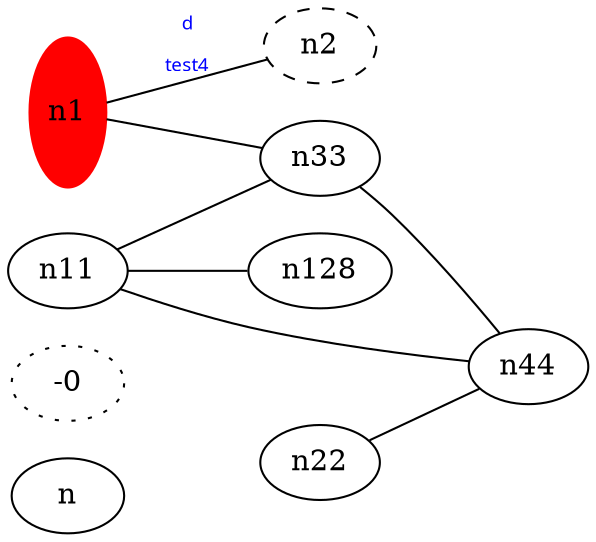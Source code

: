 graph test4 {
	rankdir=LR;
	fontcolor=blue; /* c4294967297; c1; c0 -- c1 */
	n-0 [style=dotted, fillcolor="#2"]; // c2; c3; c2 -- c3
	n1 [height=1, width=170141183460469231731687303715884105727, color=red, style=filled];
	n2 [style=dashed];
	n1 -- n2 [fontname="comic sans", label="d\n\l\G", fontcolor=blue, fontsize=9];
	n11 -- n128;
	n11 -- n33;
	n11 -- n44;
	n1 -- n33;
	n22 -- n44;
	n33 -- n44;
}
